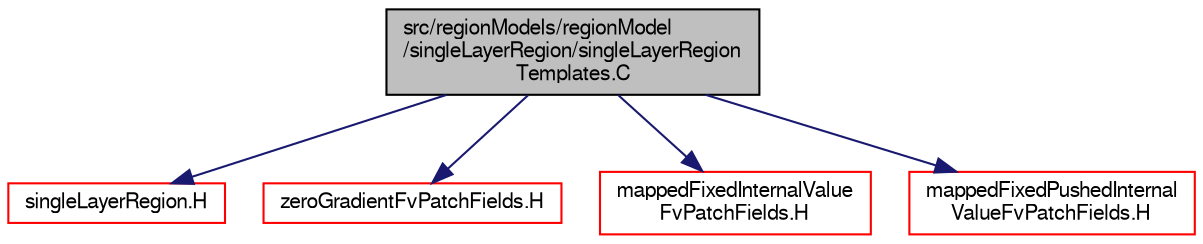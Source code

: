 digraph "src/regionModels/regionModel/singleLayerRegion/singleLayerRegionTemplates.C"
{
  bgcolor="transparent";
  edge [fontname="FreeSans",fontsize="10",labelfontname="FreeSans",labelfontsize="10"];
  node [fontname="FreeSans",fontsize="10",shape=record];
  Node0 [label="src/regionModels/regionModel\l/singleLayerRegion/singleLayerRegion\lTemplates.C",height=0.2,width=0.4,color="black", fillcolor="grey75", style="filled", fontcolor="black"];
  Node0 -> Node1 [color="midnightblue",fontsize="10",style="solid",fontname="FreeSans"];
  Node1 [label="singleLayerRegion.H",height=0.2,width=0.4,color="red",URL="$a14132.html"];
  Node0 -> Node327 [color="midnightblue",fontsize="10",style="solid",fontname="FreeSans"];
  Node327 [label="zeroGradientFvPatchFields.H",height=0.2,width=0.4,color="red",URL="$a01547.html"];
  Node0 -> Node329 [color="midnightblue",fontsize="10",style="solid",fontname="FreeSans"];
  Node329 [label="mappedFixedInternalValue\lFvPatchFields.H",height=0.2,width=0.4,color="red",URL="$a02039.html"];
  Node0 -> Node335 [color="midnightblue",fontsize="10",style="solid",fontname="FreeSans"];
  Node335 [label="mappedFixedPushedInternal\lValueFvPatchFields.H",height=0.2,width=0.4,color="red",URL="$a02054.html"];
}
